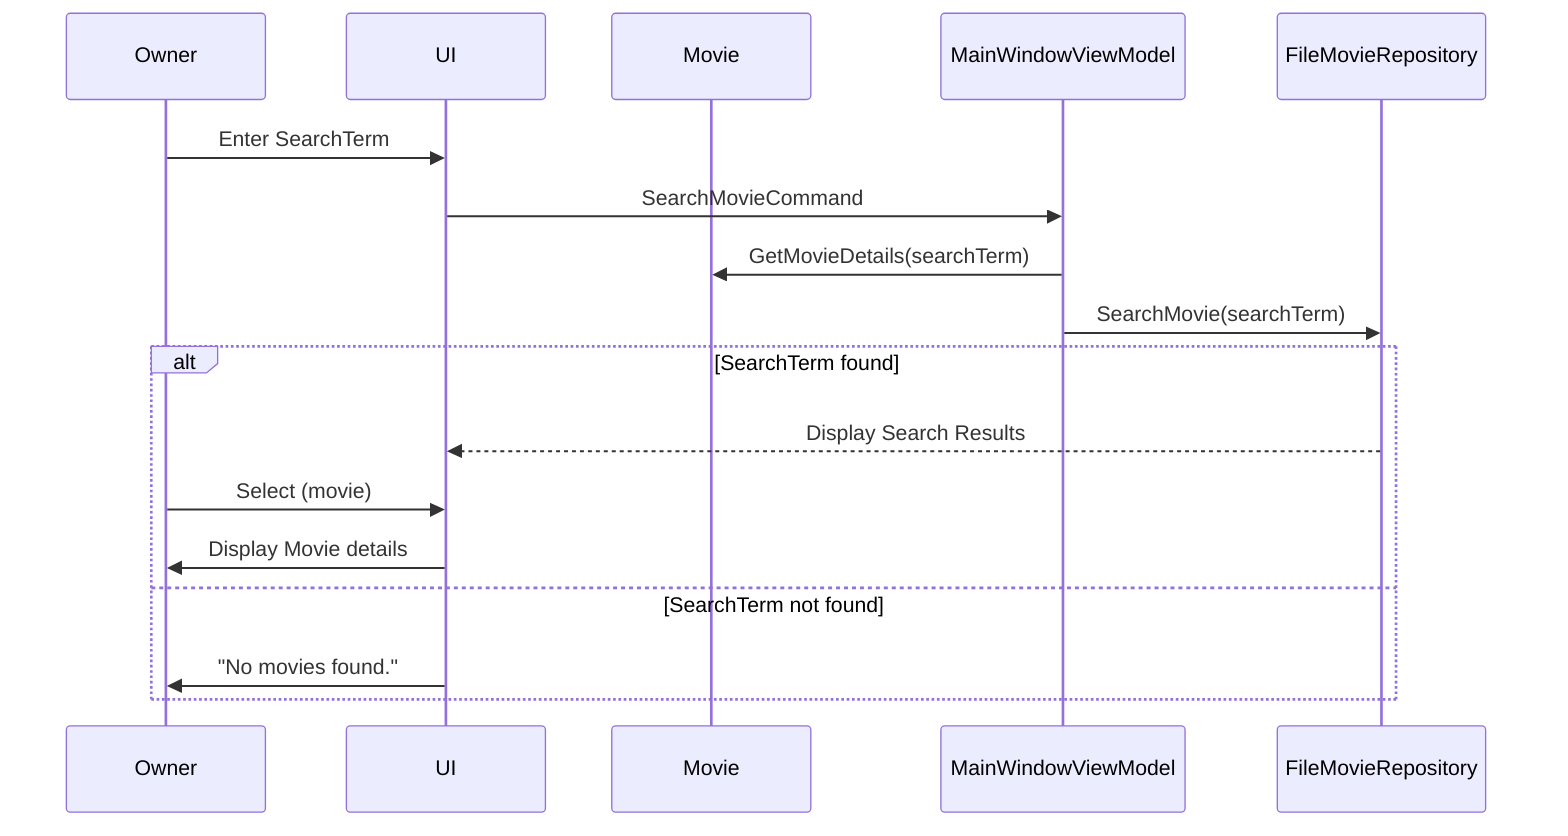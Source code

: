 ﻿sequenceDiagram 
participant Owner
participant UI
participant Movie
participant MainWindowViewModel
participant FileMovieRepository

Owner ->> UI : Enter SearchTerm
UI ->> MainWindowViewModel: SearchMovieCommand
MainWindowViewModel ->> Movie: GetMovieDetails(searchTerm)
MainWindowViewModel ->> FileMovieRepository: SearchMovie(searchTerm)
alt SearchTerm found
	FileMovieRepository -->> UI: Display Search Results
	Owner ->> UI : Select (movie)
	UI ->> Owner : Display Movie details
else SearchTerm not found
	UI ->> Owner : "No movies found."
end